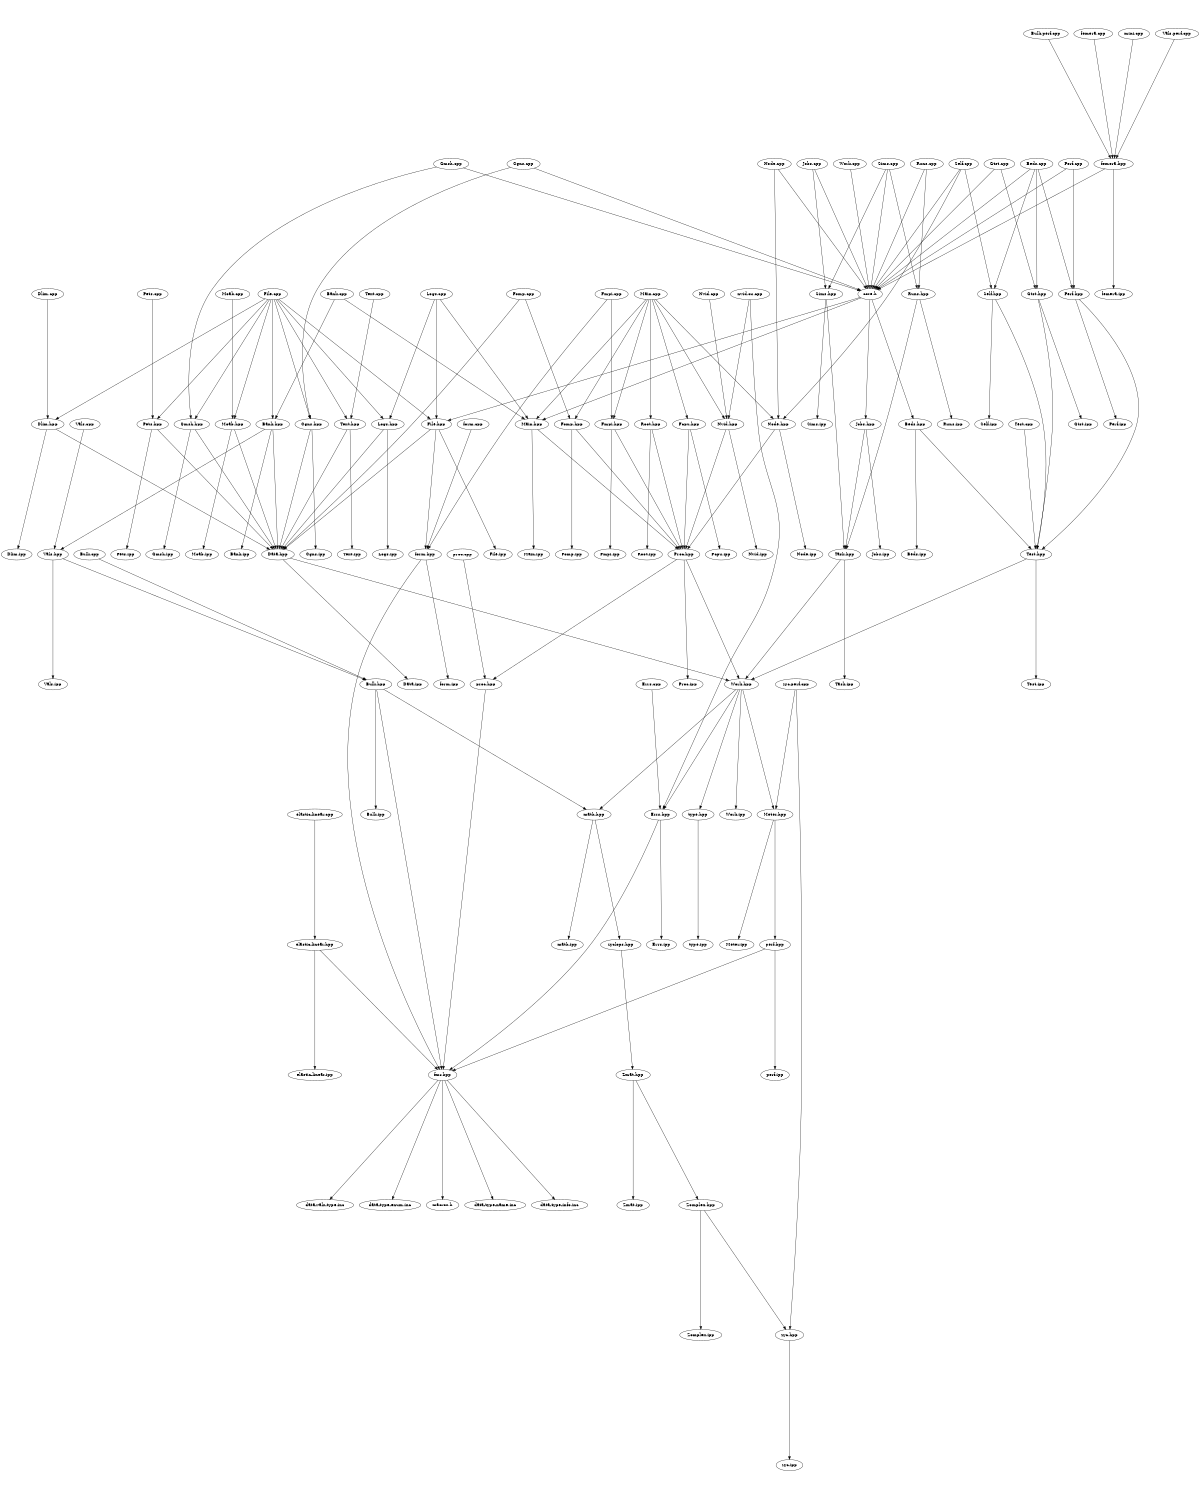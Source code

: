 digraph "source tree" {
    overlap=scale;
    size="8,10";
    ratio="fill";
    fontsize="16";
    fontname="Helvetica";
	clusterrank="local";
	"Dlim.cpp" -> "Dlim.hpp"
	"File.cpp" -> "Pets.hpp"
	"Main.cpp" -> "Nvid.hpp"
	"nvid.cu.cpp" -> "Nvid.hpp"
	"Logs.hpp" -> "Data.hpp"
	"core.h" -> "Jobs.hpp"
	"Bulk.cpp" -> "Bulk.hpp"
	"Meter.hpp" -> "perf.hpp"
	"Perf.cpp" -> "Perf.hpp"
	"Fmpi.hpp" -> "Fmpi.ipp"
	"Bulk.hpp" -> "math.hpp"
	"Zmat.hpp" -> "Zomplex.hpp"
	"File.cpp" -> "Dlim.hpp"
	"Bank.hpp" -> "Vals.hpp"
	"Beds.cpp" -> "Gtst.hpp"
	"Pets.cpp" -> "Pets.hpp"
	"Cgns.cpp" -> "core.h"
	"Fcpu.hpp" -> "Fcpu.ipp"
	"Beds.cpp" -> "core.h"
	"Gmsh.hpp" -> "Gmsh.ipp"
	"Moab.hpp" -> "Data.hpp"
	"Fomp.hpp" -> "Proc.hpp"
	"Cgns.hpp" -> "Cgns.ipp"
	"Node.hpp" -> "Proc.hpp"
	"Text.hpp" -> "Data.hpp"
	"Task.hpp" -> "Work.hpp"
	"Nvid.hpp" -> "Proc.hpp"
	"Bulk.perf.cpp" -> "femera.hpp"
	"Jobs.hpp" -> "Task.hpp"
	"Proc.hpp" -> "proc.hpp"
	"Main.hpp" -> "Proc.hpp"
	"Jobs.cpp" -> "Sims.hpp"
	"Fmpi.cpp" -> "form.hpp"
	"Fomp.hpp" -> "Fomp.ipp"
	"Gmsh.cpp" -> "core.h"
	"Runs.cpp" -> "Runs.hpp"
	"femera.hpp" -> "core.h"
	"Node.cpp" -> "Node.hpp"
	"Beds.cpp" -> "Self.hpp"
	"elastic-linear.cpp" -> "elastic-linear.hpp"
	"File.cpp" -> "Text.hpp"
	"Self.cpp" -> "core.h"
	"Fmpi.hpp" -> "Proc.hpp"
	"Nvid.cpp" -> "Nvid.hpp"
	"Work.hpp" -> "Work.ipp"
	"Fmpi.cpp" -> "Fmpi.hpp"
	"Main.cpp" -> "Fmpi.hpp"
	"Fcpu.hpp" -> "Proc.hpp"
	"elastic-linear.hpp" -> "fmr.hpp"
	"Work.hpp" -> "type.hpp"
	"Test.hpp" -> "Work.hpp"
	"fmr.hpp" -> "data-vals-type.inc"
	"Errs.hpp" -> "fmr.hpp"
	"File.hpp" -> "File.ipp"
	"Main.cpp" -> "Root.hpp"
	"Node.hpp" -> "Node.ipp"
	"Cgns.hpp" -> "Data.hpp"
	"Gtst.cpp" -> "core.h"
	"Main.cpp" -> "Node.hpp"
	"fmr.hpp" -> "data-type-enum.inc"
	"File.cpp" -> "File.hpp"
	"Logs.hpp" -> "Logs.ipp"
	"Dlim.hpp" -> "Data.hpp"
	"File.cpp" -> "Bank.hpp"
	"Pets.hpp" -> "Data.hpp"
	"Root.hpp" -> "Proc.hpp"
	"fmr.hpp" -> "macros.h"
	"perf.hpp" -> "fmr.hpp"
	"Main.cpp" -> "Main.hpp"
	"form.hpp" -> "fmr.hpp"
	"Proc.hpp" -> "Work.hpp"
	"Sims.cpp" -> "core.h"
	"Sims.hpp" -> "Task.hpp"
	"Work.hpp" -> "Errs.hpp"
	"Bulk.hpp" -> "fmr.hpp"
	"type.hpp" -> "type.ipp"
	"Meter.hpp" -> "Meter.ipp"
	"Root.hpp" -> "Root.ipp"
	"File.cpp" -> "Logs.hpp"
	"Self.cpp" -> "Self.hpp"
	"Beds.hpp" -> "Test.hpp"
	"Dlim.hpp" -> "Dlim.ipp"
	"Node.cpp" -> "core.h"
	"Runs.cpp" -> "core.h"
	"nvid.cu.cpp" -> "Errs.hpp"
	"Data.hpp" -> "Work.hpp"
	"elastic-linear.hpp" -> "elastic-linear.ipp"
	"proc.hpp" -> "fmr.hpp"
	"Jobs.hpp" -> "Jobs.ipp"
	"Sims.cpp" -> "Runs.hpp"
	"Gmsh.cpp" -> "Gmsh.hpp"
	"Main.cpp" -> "Fcpu.hpp"
	"Vals.cpp" -> "Vals.hpp"
	"Vals.hpp" -> "Bulk.hpp"
	"Logs.cpp" -> "Main.hpp"
	"Pets.hpp" -> "Pets.ipp"
	"Task.hpp" -> "Task.ipp"
	"Bank.cpp" -> "Main.hpp"
	"Zomplex.hpp" -> "zyc.hpp"
	"Cgns.cpp" -> "Cgns.hpp"
	"Errs.cpp" -> "Errs.hpp"
	"Runs.hpp" -> "Task.hpp"
	"Bank.cpp" -> "Bank.hpp"
	"Fomp.cpp" -> "Fomp.hpp"
	"math.hpp" -> "zyclops.hpp"
	"femera.cpp" -> "femera.hpp"
	"Gtst.cpp" -> "Gtst.hpp"
	"Main.hpp" -> "Main.ipp"
	"fmr.hpp" -> "data-type-name.inc"
	"Fomp.cpp" -> "Data.hpp"
	"File.cpp" -> "Gmsh.hpp"
	"Perf.hpp" -> "Perf.ipp"
	"zyclops.hpp" -> "Zmat.hpp"
	"mini.cpp" -> "femera.hpp"
	"core.h" -> "Beds.hpp"
	"core.h" -> "Main.hpp"
	"zyc.perf.cpp" -> "zyc.hpp"
	"Moab.cpp" -> "Moab.hpp"
	"proc.cpp" -> "proc.hpp"
	"math.hpp" -> "math.ipp"
	"Work.hpp" -> "math.hpp"
	"Proc.hpp" -> "Proc.ipp"
	"Sims.cpp" -> "Sims.hpp"
	"form.hpp" -> "form.ipp"
	"Zmat.hpp" -> "Zmat.ipp"
	"Self.hpp" -> "Test.hpp"
	"Vals.perf.cpp" -> "femera.hpp"
	"Work.hpp" -> "Meter.hpp"
	"Gmsh.hpp" -> "Data.hpp"
	"Errs.hpp" -> "Errs.ipp"
	"File.hpp" -> "Data.hpp"
	"Gtst.hpp" -> "Test.hpp"
	"Zomplex.hpp" -> "Zomplex.ipp"
	"Text.hpp" -> "Text.ipp"
	"Vals.hpp" -> "Vals.ipp"
	"core.h" -> "File.hpp"
	"Bank.hpp" -> "Data.hpp"
	"File.hpp" -> "form.hpp"
	"Test.cpp" -> "Test.hpp"
	"fmr.hpp" -> "data-type-info.inc"
	"Test.hpp" -> "Test.ipp"
	"Self.hpp" -> "Self.ipp"
	"femera.hpp" -> "femera.ipp"
	"Gtst.hpp" -> "Gtst.ipp"
	"Perf.hpp" -> "Test.hpp"
	"Bulk.hpp" -> "Bulk.ipp"
	"Sims.hpp" -> "Sims.ipp"
	"Text.cpp" -> "Text.hpp"
	"Beds.cpp" -> "Perf.hpp"
	"perf.hpp" -> "perf.ipp"
	"File.cpp" -> "Moab.hpp"
	"Logs.cpp" -> "File.hpp"
	"Work.cpp" -> "core.h"
	"Data.hpp" -> "Data.ipp"
	"Jobs.cpp" -> "core.h"
	"Self.cpp" -> "Node.hpp"
	"form.cpp" -> "form.hpp"
	"Logs.cpp" -> "Logs.hpp"
	"Beds.hpp" -> "Beds.ipp"
	"File.cpp" -> "Cgns.hpp"
	"Nvid.hpp" -> "Nvid.ipp"
	"zyc.hpp" -> "zyc.ipp"
	"Perf.cpp" -> "core.h"
	"zyc.perf.cpp" -> "Meter.hpp"
	"Moab.hpp" -> "Moab.ipp"
	"Main.cpp" -> "Fomp.hpp"
	"Runs.hpp" -> "Runs.ipp"
	"Bank.hpp" -> "Bank.ipp"
}

